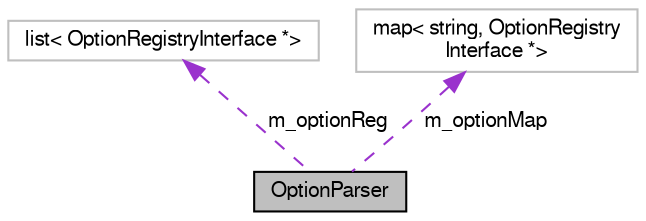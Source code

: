 digraph "OptionParser"
{
  bgcolor="transparent";
  edge [fontname="FreeSans",fontsize="10",labelfontname="FreeSans",labelfontsize="10"];
  node [fontname="FreeSans",fontsize="10",shape=record];
  Node1 [label="OptionParser",height=0.2,width=0.4,color="black", fillcolor="grey75", style="filled", fontcolor="black"];
  Node2 -> Node1 [dir="back",color="darkorchid3",fontsize="10",style="dashed",label=" m_optionReg" ,fontname="FreeSans"];
  Node2 [label="list\< OptionRegistryInterface *\>",height=0.2,width=0.4,color="grey75"];
  Node3 -> Node1 [dir="back",color="darkorchid3",fontsize="10",style="dashed",label=" m_optionMap" ,fontname="FreeSans"];
  Node3 [label="map\< string, OptionRegistry\lInterface *\>",height=0.2,width=0.4,color="grey75"];
}
